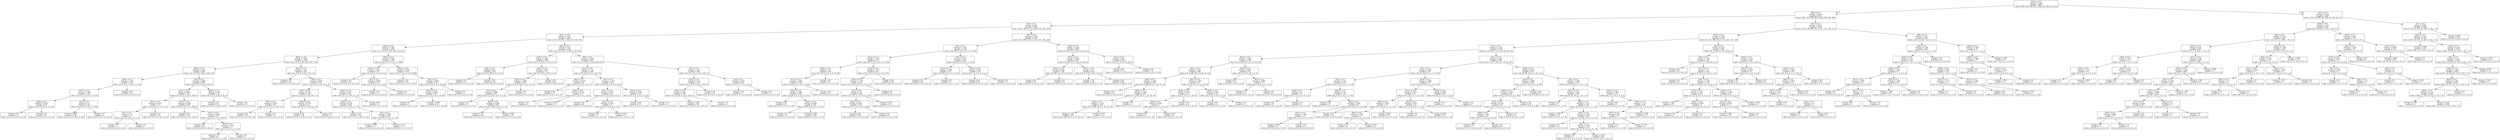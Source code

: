 digraph Tree {
node [shape=box] ;
0 [label="X[14] <= 0.5\nentropy = 3.169\nsamples = 8601\nvalue = [997, 969, 965, 941, 1000, 957, 890, 911, 971]"] ;
1 [label="X[8] <= 0.5\nentropy = 2.936\nsamples = 6241\nvalue = [287, 914, 699, 893, 0, 939, 668, 881, 960]"] ;
0 -> 1 [labeldistance=2.5, labelangle=45, headlabel="True"] ;
2 [label="X[5] <= 0.5\nentropy = 2.68\nsamples = 4552\nvalue = [120, 768, 0, 712, 0, 822, 541, 752, 837]"] ;
1 -> 2 ;
3 [label="X[11] <= 0.5\nentropy = 2.411\nsamples = 2810\nvalue = [78, 0, 0, 497, 0, 610, 370, 554, 701]"] ;
2 -> 3 ;
4 [label="X[16] <= 0.5\nentropy = 1.961\nsamples = 1657\nvalue = [5, 0, 0, 0, 0, 407, 362, 272, 611]"] ;
3 -> 4 ;
5 [label="X[20] <= 0.5\nentropy = 1.895\nsamples = 1109\nvalue = [3, 0, 0, 0, 0, 407, 343, 241, 115]"] ;
4 -> 5 ;
6 [label="X[23] <= 0.5\nentropy = 1.555\nsamples = 546\nvalue = [2, 0, 0, 0, 0, 190, 0, 239, 115]"] ;
5 -> 6 ;
7 [label="X[19] <= 0.5\nentropy = 1.054\nsamples = 253\nvalue = [2, 0, 0, 0, 0, 136, 0, 0, 115]"] ;
6 -> 7 ;
8 [label="X[17] <= 0.5\nentropy = 1.009\nsamples = 178\nvalue = [2, 0, 0, 0, 0, 61, 0, 0, 115]"] ;
7 -> 8 ;
9 [label="X[26] <= 0.5\nentropy = 0.232\nsamples = 53\nvalue = [2, 0, 0, 0, 0, 0, 0, 0, 51]"] ;
8 -> 9 ;
10 [label="entropy = 0.0\nsamples = 2\nvalue = [2, 0, 0, 0, 0, 0, 0, 0, 0]"] ;
9 -> 10 ;
11 [label="entropy = 0.0\nsamples = 51\nvalue = [0, 0, 0, 0, 0, 0, 0, 0, 51]"] ;
9 -> 11 ;
12 [label="X[13] <= 0.5\nentropy = 1.0\nsamples = 125\nvalue = [0, 0, 0, 0, 0, 61, 0, 0, 64]"] ;
8 -> 12 ;
13 [label="entropy = 0.998\nsamples = 122\nvalue = [0, 0, 0, 0, 0, 58, 0, 0, 64]"] ;
12 -> 13 ;
14 [label="entropy = 0.0\nsamples = 3\nvalue = [0, 0, 0, 0, 0, 3, 0, 0, 0]"] ;
12 -> 14 ;
15 [label="entropy = 0.0\nsamples = 75\nvalue = [0, 0, 0, 0, 0, 75, 0, 0, 0]"] ;
7 -> 15 ;
16 [label="X[3] <= 0.5\nentropy = 0.689\nsamples = 293\nvalue = [0, 0, 0, 0, 0, 54, 0, 239, 0]"] ;
6 -> 16 ;
17 [label="X[13] <= 0.5\nentropy = 0.304\nsamples = 221\nvalue = [0, 0, 0, 0, 0, 12, 0, 209, 0]"] ;
16 -> 17 ;
18 [label="X[7] <= 0.5\nentropy = 0.414\nsamples = 12\nvalue = [0, 0, 0, 0, 0, 11, 0, 1, 0]"] ;
17 -> 18 ;
19 [label="X[1] <= 0.5\nentropy = 1.0\nsamples = 2\nvalue = [0, 0, 0, 0, 0, 1, 0, 1, 0]"] ;
18 -> 19 ;
20 [label="entropy = 0.0\nsamples = 1\nvalue = [0, 0, 0, 0, 0, 0, 0, 1, 0]"] ;
19 -> 20 ;
21 [label="entropy = 0.0\nsamples = 1\nvalue = [0, 0, 0, 0, 0, 1, 0, 0, 0]"] ;
19 -> 21 ;
22 [label="entropy = 0.0\nsamples = 10\nvalue = [0, 0, 0, 0, 0, 10, 0, 0, 0]"] ;
18 -> 22 ;
23 [label="X[10] <= 0.5\nentropy = 0.044\nsamples = 209\nvalue = [0, 0, 0, 0, 0, 1, 0, 208, 0]"] ;
17 -> 23 ;
24 [label="entropy = 0.0\nsamples = 122\nvalue = [0, 0, 0, 0, 0, 0, 0, 122, 0]"] ;
23 -> 24 ;
25 [label="X[17] <= 0.5\nentropy = 0.091\nsamples = 87\nvalue = [0, 0, 0, 0, 0, 1, 0, 86, 0]"] ;
23 -> 25 ;
26 [label="entropy = 0.0\nsamples = 84\nvalue = [0, 0, 0, 0, 0, 0, 0, 84, 0]"] ;
25 -> 26 ;
27 [label="X[24] <= 0.5\nentropy = 0.918\nsamples = 3\nvalue = [0, 0, 0, 0, 0, 1, 0, 2, 0]"] ;
25 -> 27 ;
28 [label="entropy = 1.0\nsamples = 2\nvalue = [0, 0, 0, 0, 0, 1, 0, 1, 0]"] ;
27 -> 28 ;
29 [label="entropy = 0.0\nsamples = 1\nvalue = [0, 0, 0, 0, 0, 0, 0, 1, 0]"] ;
27 -> 29 ;
30 [label="X[25] <= 0.5\nentropy = 0.98\nsamples = 72\nvalue = [0, 0, 0, 0, 0, 42, 0, 30, 0]"] ;
16 -> 30 ;
31 [label="entropy = 0.0\nsamples = 42\nvalue = [0, 0, 0, 0, 0, 42, 0, 0, 0]"] ;
30 -> 31 ;
32 [label="entropy = 0.0\nsamples = 30\nvalue = [0, 0, 0, 0, 0, 0, 0, 30, 0]"] ;
30 -> 32 ;
33 [label="X[17] <= 0.5\nentropy = 1.011\nsamples = 563\nvalue = [1, 0, 0, 0, 0, 217, 343, 2, 0]"] ;
5 -> 33 ;
34 [label="entropy = 0.0\nsamples = 244\nvalue = [0, 0, 0, 0, 0, 0, 244, 0, 0]"] ;
33 -> 34 ;
35 [label="X[6] <= 0.5\nentropy = 0.974\nsamples = 319\nvalue = [1, 0, 0, 0, 0, 217, 99, 2, 0]"] ;
33 -> 35 ;
36 [label="X[25] <= 0.5\nentropy = 0.793\nsamples = 118\nvalue = [1, 0, 0, 0, 0, 20, 96, 1, 0]"] ;
35 -> 36 ;
37 [label="X[21] <= 0.5\nentropy = 0.083\nsamples = 97\nvalue = [1, 0, 0, 0, 0, 0, 96, 0, 0]"] ;
36 -> 37 ;
38 [label="entropy = 0.0\nsamples = 95\nvalue = [0, 0, 0, 0, 0, 0, 95, 0, 0]"] ;
37 -> 38 ;
39 [label="entropy = 1.0\nsamples = 2\nvalue = [1, 0, 0, 0, 0, 0, 1, 0, 0]"] ;
37 -> 39 ;
40 [label="X[23] <= 0.5\nentropy = 0.276\nsamples = 21\nvalue = [0, 0, 0, 0, 0, 20, 0, 1, 0]"] ;
36 -> 40 ;
41 [label="entropy = 0.0\nsamples = 20\nvalue = [0, 0, 0, 0, 0, 20, 0, 0, 0]"] ;
40 -> 41 ;
42 [label="entropy = 0.0\nsamples = 1\nvalue = [0, 0, 0, 0, 0, 0, 0, 1, 0]"] ;
40 -> 42 ;
43 [label="X[22] <= 0.5\nentropy = 0.157\nsamples = 201\nvalue = [0, 0, 0, 0, 0, 197, 3, 1, 0]"] ;
35 -> 43 ;
44 [label="X[24] <= 0.5\nentropy = 0.126\nsamples = 200\nvalue = [0, 0, 0, 0, 0, 197, 2, 1, 0]"] ;
43 -> 44 ;
45 [label="entropy = 0.0\nsamples = 120\nvalue = [0, 0, 0, 0, 0, 120, 0, 0, 0]"] ;
44 -> 45 ;
46 [label="X[1] <= 0.5\nentropy = 0.265\nsamples = 80\nvalue = [0, 0, 0, 0, 0, 77, 2, 1, 0]"] ;
44 -> 46 ;
47 [label="entropy = 0.918\nsamples = 3\nvalue = [0, 0, 0, 0, 0, 2, 0, 1, 0]"] ;
46 -> 47 ;
48 [label="entropy = 0.174\nsamples = 77\nvalue = [0, 0, 0, 0, 0, 75, 2, 0, 0]"] ;
46 -> 48 ;
49 [label="entropy = 0.0\nsamples = 1\nvalue = [0, 0, 0, 0, 0, 0, 1, 0, 0]"] ;
43 -> 49 ;
50 [label="X[26] <= 0.5\nentropy = 0.562\nsamples = 548\nvalue = [2, 0, 0, 0, 0, 0, 19, 31, 496]"] ;
4 -> 50 ;
51 [label="X[19] <= 0.5\nentropy = 1.199\nsamples = 30\nvalue = [2, 0, 0, 0, 0, 0, 19, 9, 0]"] ;
50 -> 51 ;
52 [label="entropy = 0.0\nsamples = 19\nvalue = [0, 0, 0, 0, 0, 0, 19, 0, 0]"] ;
51 -> 52 ;
53 [label="X[3] <= 0.5\nentropy = 0.684\nsamples = 11\nvalue = [2, 0, 0, 0, 0, 0, 0, 9, 0]"] ;
51 -> 53 ;
54 [label="entropy = 0.0\nsamples = 2\nvalue = [2, 0, 0, 0, 0, 0, 0, 0, 0]"] ;
53 -> 54 ;
55 [label="entropy = 0.0\nsamples = 9\nvalue = [0, 0, 0, 0, 0, 0, 0, 9, 0]"] ;
53 -> 55 ;
56 [label="X[23] <= 0.5\nentropy = 0.254\nsamples = 518\nvalue = [0, 0, 0, 0, 0, 0, 0, 22, 496]"] ;
50 -> 56 ;
57 [label="entropy = 0.0\nsamples = 470\nvalue = [0, 0, 0, 0, 0, 0, 0, 0, 470]"] ;
56 -> 57 ;
58 [label="X[3] <= 0.5\nentropy = 0.995\nsamples = 48\nvalue = [0, 0, 0, 0, 0, 0, 0, 22, 26]"] ;
56 -> 58 ;
59 [label="X[12] <= 0.5\nentropy = 0.982\nsamples = 45\nvalue = [0, 0, 0, 0, 0, 0, 0, 19, 26]"] ;
58 -> 59 ;
60 [label="entropy = 0.0\nsamples = 3\nvalue = [0, 0, 0, 0, 0, 0, 0, 3, 0]"] ;
59 -> 60 ;
61 [label="entropy = 0.959\nsamples = 42\nvalue = [0, 0, 0, 0, 0, 0, 0, 16, 26]"] ;
59 -> 61 ;
62 [label="entropy = 0.0\nsamples = 3\nvalue = [0, 0, 0, 0, 0, 0, 0, 3, 0]"] ;
58 -> 62 ;
63 [label="X[23] <= 0.5\nentropy = 2.05\nsamples = 1153\nvalue = [73, 0, 0, 497, 0, 203, 8, 282, 90]"] ;
3 -> 63 ;
64 [label="X[17] <= 0.5\nentropy = 1.089\nsamples = 506\nvalue = [0, 0, 0, 316, 0, 179, 2, 0, 9]"] ;
63 -> 64 ;
65 [label="X[6] <= 0.5\nentropy = 0.27\nsamples = 195\nvalue = [0, 0, 0, 186, 0, 0, 0, 0, 9]"] ;
64 -> 65 ;
66 [label="entropy = 0.0\nsamples = 9\nvalue = [0, 0, 0, 0, 0, 0, 0, 0, 9]"] ;
65 -> 66 ;
67 [label="entropy = 0.0\nsamples = 186\nvalue = [0, 0, 0, 186, 0, 0, 0, 0, 0]"] ;
65 -> 67 ;
68 [label="X[25] <= 0.5\nentropy = 1.032\nsamples = 311\nvalue = [0, 0, 0, 130, 0, 179, 2, 0, 0]"] ;
64 -> 68 ;
69 [label="X[13] <= 0.5\nentropy = 1.058\nsamples = 253\nvalue = [0, 0, 0, 130, 0, 121, 2, 0, 0]"] ;
68 -> 69 ;
70 [label="X[7] <= 0.5\nentropy = 0.999\nsamples = 251\nvalue = [0, 0, 0, 130, 0, 121, 0, 0, 0]"] ;
69 -> 70 ;
71 [label="entropy = 0.0\nsamples = 2\nvalue = [0, 0, 0, 2, 0, 0, 0, 0, 0]"] ;
70 -> 71 ;
72 [label="X[18] <= 0.5\nentropy = 0.999\nsamples = 249\nvalue = [0, 0, 0, 128, 0, 121, 0, 0, 0]"] ;
70 -> 72 ;
73 [label="entropy = 1.0\nsamples = 233\nvalue = [0, 0, 0, 118, 0, 115, 0, 0, 0]"] ;
72 -> 73 ;
74 [label="entropy = 0.954\nsamples = 16\nvalue = [0, 0, 0, 10, 0, 6, 0, 0, 0]"] ;
72 -> 74 ;
75 [label="entropy = 0.0\nsamples = 2\nvalue = [0, 0, 0, 0, 0, 0, 2, 0, 0]"] ;
69 -> 75 ;
76 [label="entropy = 0.0\nsamples = 58\nvalue = [0, 0, 0, 0, 0, 58, 0, 0, 0]"] ;
68 -> 76 ;
77 [label="X[0] <= 0.5\nentropy = 2.006\nsamples = 647\nvalue = [73, 0, 0, 181, 0, 24, 6, 282, 81]"] ;
63 -> 77 ;
78 [label="X[12] <= 0.5\nentropy = 1.722\nsamples = 189\nvalue = [73, 0, 0, 9, 0, 0, 1, 29, 77]"] ;
77 -> 78 ;
79 [label="X[4] <= 0.5\nentropy = 0.375\nsamples = 82\nvalue = [0, 0, 0, 0, 0, 0, 1, 4, 77]"] ;
78 -> 79 ;
80 [label="entropy = 0.0\nsamples = 77\nvalue = [0, 0, 0, 0, 0, 0, 0, 0, 77]"] ;
79 -> 80 ;
81 [label="X[24] <= 0.5\nentropy = 0.722\nsamples = 5\nvalue = [0, 0, 0, 0, 0, 0, 1, 4, 0]"] ;
79 -> 81 ;
82 [label="entropy = 0.0\nsamples = 2\nvalue = [0, 0, 0, 0, 0, 0, 0, 2, 0]"] ;
81 -> 82 ;
83 [label="entropy = 0.918\nsamples = 3\nvalue = [0, 0, 0, 0, 0, 0, 1, 2, 0]"] ;
81 -> 83 ;
84 [label="X[2] <= 0.5\nentropy = 1.167\nsamples = 107\nvalue = [73, 0, 0, 9, 0, 0, 0, 25, 0]"] ;
78 -> 84 ;
85 [label="X[17] <= 0.5\nentropy = 0.799\nsamples = 33\nvalue = [0, 0, 0, 8, 0, 0, 0, 25, 0]"] ;
84 -> 85 ;
86 [label="entropy = 0.0\nsamples = 24\nvalue = [0, 0, 0, 0, 0, 0, 0, 24, 0]"] ;
85 -> 86 ;
87 [label="X[25] <= 0.5\nentropy = 0.503\nsamples = 9\nvalue = [0, 0, 0, 8, 0, 0, 0, 1, 0]"] ;
85 -> 87 ;
88 [label="entropy = 0.0\nsamples = 5\nvalue = [0, 0, 0, 5, 0, 0, 0, 0, 0]"] ;
87 -> 88 ;
89 [label="entropy = 0.811\nsamples = 4\nvalue = [0, 0, 0, 3, 0, 0, 0, 1, 0]"] ;
87 -> 89 ;
90 [label="X[25] <= 0.5\nentropy = 0.103\nsamples = 74\nvalue = [73, 0, 0, 1, 0, 0, 0, 0, 0]"] ;
84 -> 90 ;
91 [label="entropy = 0.0\nsamples = 73\nvalue = [73, 0, 0, 0, 0, 0, 0, 0, 0]"] ;
90 -> 91 ;
92 [label="entropy = 0.0\nsamples = 1\nvalue = [0, 0, 0, 1, 0, 0, 0, 0, 0]"] ;
90 -> 92 ;
93 [label="X[7] <= 0.5\nentropy = 1.357\nsamples = 458\nvalue = [0, 0, 0, 172, 0, 24, 5, 253, 4]"] ;
77 -> 93 ;
94 [label="X[19] <= 0.5\nentropy = 1.25\nsamples = 378\nvalue = [0, 0, 0, 95, 0, 24, 2, 253, 4]"] ;
93 -> 94 ;
95 [label="X[16] <= 0.5\nentropy = 1.287\nsamples = 358\nvalue = [0, 0, 0, 95, 0, 24, 2, 233, 4]"] ;
94 -> 95 ;
96 [label="entropy = 1.283\nsamples = 356\nvalue = [0, 0, 0, 93, 0, 24, 2, 233, 4]"] ;
95 -> 96 ;
97 [label="entropy = 0.0\nsamples = 2\nvalue = [0, 0, 0, 2, 0, 0, 0, 0, 0]"] ;
95 -> 97 ;
98 [label="entropy = 0.0\nsamples = 20\nvalue = [0, 0, 0, 0, 0, 0, 0, 20, 0]"] ;
94 -> 98 ;
99 [label="X[3] <= 0.5\nentropy = 0.231\nsamples = 80\nvalue = [0, 0, 0, 77, 0, 0, 3, 0, 0]"] ;
93 -> 99 ;
100 [label="entropy = 0.0\nsamples = 77\nvalue = [0, 0, 0, 77, 0, 0, 0, 0, 0]"] ;
99 -> 100 ;
101 [label="entropy = 0.0\nsamples = 3\nvalue = [0, 0, 0, 0, 0, 0, 3, 0, 0]"] ;
99 -> 101 ;
102 [label="X[0] <= 0.5\nentropy = 2.365\nsamples = 1742\nvalue = [42, 768, 0, 215, 0, 212, 171, 198, 136]"] ;
2 -> 102 ;
103 [label="X[7] <= 0.5\nentropy = 1.703\nsamples = 1152\nvalue = [42, 683, 0, 215, 0, 0, 1, 75, 136]"] ;
102 -> 103 ;
104 [label="X[11] <= 0.5\nentropy = 1.973\nsamples = 712\nvalue = [16, 270, 0, 215, 0, 0, 0, 75, 136]"] ;
103 -> 104 ;
105 [label="X[24] <= 0.5\nentropy = 1.31\nsamples = 261\nvalue = [0, 157, 0, 0, 0, 0, 0, 75, 29]"] ;
104 -> 105 ;
106 [label="X[13] <= 0.5\nentropy = 1.464\nsamples = 188\nvalue = [0, 84, 0, 0, 0, 0, 0, 75, 29]"] ;
105 -> 106 ;
107 [label="X[23] <= 0.5\nentropy = 1.263\nsamples = 169\nvalue = [0, 84, 0, 0, 0, 0, 0, 75, 10]"] ;
106 -> 107 ;
108 [label="entropy = 0.0\nsamples = 10\nvalue = [0, 0, 0, 0, 0, 0, 0, 0, 10]"] ;
107 -> 108 ;
109 [label="X[26] <= 0.5\nentropy = 0.998\nsamples = 159\nvalue = [0, 84, 0, 0, 0, 0, 0, 75, 0]"] ;
107 -> 109 ;
110 [label="entropy = 0.0\nsamples = 3\nvalue = [0, 0, 0, 0, 0, 0, 0, 3, 0]"] ;
109 -> 110 ;
111 [label="entropy = 0.996\nsamples = 156\nvalue = [0, 84, 0, 0, 0, 0, 0, 72, 0]"] ;
109 -> 111 ;
112 [label="entropy = 0.0\nsamples = 19\nvalue = [0, 0, 0, 0, 0, 0, 0, 0, 19]"] ;
106 -> 112 ;
113 [label="entropy = 0.0\nsamples = 73\nvalue = [0, 73, 0, 0, 0, 0, 0, 0, 0]"] ;
105 -> 113 ;
114 [label="X[19] <= 0.5\nentropy = 1.673\nsamples = 451\nvalue = [16, 113, 0, 215, 0, 0, 0, 0, 107]"] ;
104 -> 114 ;
115 [label="X[16] <= 0.5\nentropy = 1.745\nsamples = 291\nvalue = [16, 113, 0, 55, 0, 0, 0, 0, 107]"] ;
114 -> 115 ;
116 [label="X[2] <= 0.5\nentropy = 1.37\nsamples = 239\nvalue = [16, 113, 0, 3, 0, 0, 0, 0, 107]"] ;
115 -> 116 ;
117 [label="X[22] <= 0.5\nentropy = 0.912\nsamples = 156\nvalue = [0, 51, 0, 0, 0, 0, 0, 0, 105]"] ;
116 -> 117 ;
118 [label="entropy = 0.0\nsamples = 105\nvalue = [0, 0, 0, 0, 0, 0, 0, 0, 105]"] ;
117 -> 118 ;
119 [label="entropy = 0.0\nsamples = 51\nvalue = [0, 51, 0, 0, 0, 0, 0, 0, 0]"] ;
117 -> 119 ;
120 [label="entropy = 1.075\nsamples = 83\nvalue = [16, 62, 0, 3, 0, 0, 0, 0, 2]"] ;
116 -> 120 ;
121 [label="entropy = 0.0\nsamples = 52\nvalue = [0, 0, 0, 52, 0, 0, 0, 0, 0]"] ;
115 -> 121 ;
122 [label="entropy = 0.0\nsamples = 160\nvalue = [0, 0, 0, 160, 0, 0, 0, 0, 0]"] ;
114 -> 122 ;
123 [label="X[2] <= 0.5\nentropy = 0.347\nsamples = 440\nvalue = [26, 413, 0, 0, 0, 0, 1, 0, 0]"] ;
103 -> 123 ;
124 [label="X[13] <= 0.5\nentropy = 0.025\nsamples = 411\nvalue = [0, 410, 0, 0, 0, 0, 1, 0, 0]"] ;
123 -> 124 ;
125 [label="entropy = 0.0\nsamples = 410\nvalue = [0, 410, 0, 0, 0, 0, 0, 0, 0]"] ;
124 -> 125 ;
126 [label="entropy = 0.0\nsamples = 1\nvalue = [0, 0, 0, 0, 0, 0, 1, 0, 0]"] ;
124 -> 126 ;
127 [label="X[25] <= 0.5\nentropy = 0.48\nsamples = 29\nvalue = [26, 3, 0, 0, 0, 0, 0, 0, 0]"] ;
123 -> 127 ;
128 [label="entropy = 0.0\nsamples = 26\nvalue = [26, 0, 0, 0, 0, 0, 0, 0, 0]"] ;
127 -> 128 ;
129 [label="entropy = 0.0\nsamples = 3\nvalue = [0, 3, 0, 0, 0, 0, 0, 0, 0]"] ;
127 -> 129 ;
130 [label="X[20] <= 0.5\nentropy = 1.922\nsamples = 590\nvalue = [0, 85, 0, 0, 0, 212, 170, 123, 0]"] ;
102 -> 130 ;
131 [label="X[17] <= 0.5\nentropy = 1.466\nsamples = 401\nvalue = [0, 85, 0, 0, 0, 212, 0, 104, 0]"] ;
130 -> 131 ;
132 [label="X[23] <= 0.5\nentropy = 0.961\nsamples = 138\nvalue = [0, 85, 0, 0, 0, 0, 0, 53, 0]"] ;
131 -> 132 ;
133 [label="entropy = 0.0\nsamples = 85\nvalue = [0, 85, 0, 0, 0, 0, 0, 0, 0]"] ;
132 -> 133 ;
134 [label="entropy = 0.0\nsamples = 53\nvalue = [0, 0, 0, 0, 0, 0, 0, 53, 0]"] ;
132 -> 134 ;
135 [label="X[10] <= 0.5\nentropy = 0.71\nsamples = 263\nvalue = [0, 0, 0, 0, 0, 212, 0, 51, 0]"] ;
131 -> 135 ;
136 [label="entropy = 1.0\nsamples = 103\nvalue = [0, 0, 0, 0, 0, 52, 0, 51, 0]"] ;
135 -> 136 ;
137 [label="entropy = 0.0\nsamples = 160\nvalue = [0, 0, 0, 0, 0, 160, 0, 0, 0]"] ;
135 -> 137 ;
138 [label="X[12] <= 0.5\nentropy = 0.471\nsamples = 189\nvalue = [0, 0, 0, 0, 0, 0, 170, 19, 0]"] ;
130 -> 138 ;
139 [label="entropy = 0.0\nsamples = 170\nvalue = [0, 0, 0, 0, 0, 0, 170, 0, 0]"] ;
138 -> 139 ;
140 [label="entropy = 0.0\nsamples = 19\nvalue = [0, 0, 0, 0, 0, 0, 0, 19, 0]"] ;
138 -> 140 ;
141 [label="X[2] <= 0.5\nentropy = 2.614\nsamples = 1689\nvalue = [167, 146, 699, 181, 0, 117, 127, 129, 123]"] ;
1 -> 141 ;
142 [label="X[10] <= 0.5\nentropy = 2.393\nsamples = 1447\nvalue = [0, 134, 659, 174, 0, 113, 124, 125, 118]"] ;
141 -> 142 ;
143 [label="X[1] <= 0.5\nentropy = 2.125\nsamples = 1161\nvalue = [0, 59, 621, 174, 0, 43, 85, 64, 115]"] ;
142 -> 143 ;
144 [label="X[12] <= 0.5\nentropy = 1.596\nsamples = 578\nvalue = [0, 8, 404, 30, 0, 37, 55, 30, 14]"] ;
143 -> 144 ;
145 [label="X[4] <= 0.5\nentropy = 1.381\nsamples = 542\nvalue = [0, 4, 404, 30, 0, 8, 52, 30, 14]"] ;
144 -> 145 ;
146 [label="X[20] <= 0.5\nentropy = 1.238\nsamples = 505\nvalue = [0, 4, 392, 26, 0, 7, 52, 10, 14]"] ;
145 -> 146 ;
147 [label="entropy = 0.0\nsamples = 50\nvalue = [0, 0, 50, 0, 0, 0, 0, 0, 0]"] ;
146 -> 147 ;
148 [label="X[22] <= 0.5\nentropy = 1.331\nsamples = 455\nvalue = [0, 4, 342, 26, 0, 7, 52, 10, 14]"] ;
146 -> 148 ;
149 [label="X[16] <= 0.5\nentropy = 1.319\nsamples = 454\nvalue = [0, 3, 342, 26, 0, 7, 52, 10, 14]"] ;
148 -> 149 ;
150 [label="entropy = 1.317\nsamples = 451\nvalue = [0, 3, 340, 25, 0, 7, 52, 10, 14]"] ;
149 -> 150 ;
151 [label="entropy = 0.918\nsamples = 3\nvalue = [0, 0, 2, 1, 0, 0, 0, 0, 0]"] ;
149 -> 151 ;
152 [label="entropy = 0.0\nsamples = 1\nvalue = [0, 1, 0, 0, 0, 0, 0, 0, 0]"] ;
148 -> 152 ;
153 [label="X[21] <= 0.5\nentropy = 1.494\nsamples = 37\nvalue = [0, 0, 12, 4, 0, 1, 0, 20, 0]"] ;
145 -> 153 ;
154 [label="X[26] <= 0.5\nentropy = 0.276\nsamples = 21\nvalue = [0, 0, 0, 0, 0, 1, 0, 20, 0]"] ;
153 -> 154 ;
155 [label="X[20] <= 0.5\nentropy = 0.592\nsamples = 7\nvalue = [0, 0, 0, 0, 0, 1, 0, 6, 0]"] ;
154 -> 155 ;
156 [label="entropy = 0.0\nsamples = 1\nvalue = [0, 0, 0, 0, 0, 0, 0, 1, 0]"] ;
155 -> 156 ;
157 [label="entropy = 0.65\nsamples = 6\nvalue = [0, 0, 0, 0, 0, 1, 0, 5, 0]"] ;
155 -> 157 ;
158 [label="entropy = 0.0\nsamples = 14\nvalue = [0, 0, 0, 0, 0, 0, 0, 14, 0]"] ;
154 -> 158 ;
159 [label="X[20] <= 0.5\nentropy = 0.811\nsamples = 16\nvalue = [0, 0, 12, 4, 0, 0, 0, 0, 0]"] ;
153 -> 159 ;
160 [label="entropy = 0.0\nsamples = 12\nvalue = [0, 0, 12, 0, 0, 0, 0, 0, 0]"] ;
159 -> 160 ;
161 [label="entropy = 0.0\nsamples = 4\nvalue = [0, 0, 0, 4, 0, 0, 0, 0, 0]"] ;
159 -> 161 ;
162 [label="X[16] <= 0.5\nentropy = 0.902\nsamples = 36\nvalue = [0, 4, 0, 0, 0, 29, 3, 0, 0]"] ;
144 -> 162 ;
163 [label="entropy = 0.0\nsamples = 29\nvalue = [0, 0, 0, 0, 0, 29, 0, 0, 0]"] ;
162 -> 163 ;
164 [label="X[5] <= 0.5\nentropy = 0.985\nsamples = 7\nvalue = [0, 4, 0, 0, 0, 0, 3, 0, 0]"] ;
162 -> 164 ;
165 [label="entropy = 0.0\nsamples = 3\nvalue = [0, 0, 0, 0, 0, 0, 3, 0, 0]"] ;
164 -> 165 ;
166 [label="entropy = 0.0\nsamples = 4\nvalue = [0, 4, 0, 0, 0, 0, 0, 0, 0]"] ;
164 -> 166 ;
167 [label="X[11] <= 0.5\nentropy = 2.302\nsamples = 583\nvalue = [0, 51, 217, 144, 0, 6, 30, 34, 101]"] ;
143 -> 167 ;
168 [label="X[5] <= 0.5\nentropy = 1.887\nsamples = 232\nvalue = [0, 31, 122, 0, 0, 1, 7, 31, 40]"] ;
167 -> 168 ;
169 [label="X[3] <= 0.5\nentropy = 1.131\nsamples = 153\nvalue = [0, 0, 112, 0, 0, 0, 7, 4, 30]"] ;
168 -> 169 ;
170 [label="X[18] <= 0.5\nentropy = 0.3\nsamples = 75\nvalue = [0, 0, 71, 0, 0, 0, 0, 4, 0]"] ;
169 -> 170 ;
171 [label="entropy = 0.0\nsamples = 67\nvalue = [0, 0, 67, 0, 0, 0, 0, 0, 0]"] ;
170 -> 171 ;
172 [label="entropy = 1.0\nsamples = 8\nvalue = [0, 0, 4, 0, 0, 0, 0, 4, 0]"] ;
170 -> 172 ;
173 [label="X[26] <= 0.5\nentropy = 1.33\nsamples = 78\nvalue = [0, 0, 41, 0, 0, 0, 7, 0, 30]"] ;
169 -> 173 ;
174 [label="entropy = 0.0\nsamples = 37\nvalue = [0, 0, 37, 0, 0, 0, 0, 0, 0]"] ;
173 -> 174 ;
175 [label="X[19] <= 0.5\nentropy = 1.093\nsamples = 41\nvalue = [0, 0, 4, 0, 0, 0, 7, 0, 30]"] ;
173 -> 175 ;
176 [label="X[13] <= 0.5\nentropy = 1.549\nsamples = 17\nvalue = [0, 0, 4, 0, 0, 0, 7, 0, 6]"] ;
175 -> 176 ;
177 [label="entropy = 0.946\nsamples = 11\nvalue = [0, 0, 4, 0, 0, 0, 7, 0, 0]"] ;
176 -> 177 ;
178 [label="entropy = 0.0\nsamples = 6\nvalue = [0, 0, 0, 0, 0, 0, 0, 0, 6]"] ;
176 -> 178 ;
179 [label="entropy = 0.0\nsamples = 24\nvalue = [0, 0, 0, 0, 0, 0, 0, 0, 24]"] ;
175 -> 179 ;
180 [label="X[19] <= 0.5\nentropy = 1.894\nsamples = 79\nvalue = [0, 31, 10, 0, 0, 1, 0, 27, 10]"] ;
168 -> 180 ;
181 [label="X[13] <= 0.5\nentropy = 2.053\nsamples = 31\nvalue = [0, 6, 10, 0, 0, 1, 0, 4, 10]"] ;
180 -> 181 ;
182 [label="X[26] <= 0.5\nentropy = 1.638\nsamples = 19\nvalue = [0, 5, 10, 0, 0, 1, 0, 3, 0]"] ;
181 -> 182 ;
183 [label="X[23] <= 0.5\nentropy = 1.459\nsamples = 6\nvalue = [0, 0, 2, 0, 0, 1, 0, 3, 0]"] ;
182 -> 183 ;
184 [label="entropy = 1.0\nsamples = 2\nvalue = [0, 0, 1, 0, 0, 1, 0, 0, 0]"] ;
183 -> 184 ;
185 [label="entropy = 0.811\nsamples = 4\nvalue = [0, 0, 1, 0, 0, 0, 0, 3, 0]"] ;
183 -> 185 ;
186 [label="entropy = 0.961\nsamples = 13\nvalue = [0, 5, 8, 0, 0, 0, 0, 0, 0]"] ;
182 -> 186 ;
187 [label="X[18] <= 0.5\nentropy = 0.817\nsamples = 12\nvalue = [0, 1, 0, 0, 0, 0, 0, 1, 10]"] ;
181 -> 187 ;
188 [label="entropy = 0.0\nsamples = 2\nvalue = [0, 0, 0, 0, 0, 0, 0, 0, 2]"] ;
187 -> 188 ;
189 [label="entropy = 0.922\nsamples = 10\nvalue = [0, 1, 0, 0, 0, 0, 0, 1, 8]"] ;
187 -> 189 ;
190 [label="X[26] <= 0.5\nentropy = 0.999\nsamples = 48\nvalue = [0, 25, 0, 0, 0, 0, 0, 23, 0]"] ;
180 -> 190 ;
191 [label="entropy = 0.0\nsamples = 1\nvalue = [0, 1, 0, 0, 0, 0, 0, 0, 0]"] ;
190 -> 191 ;
192 [label="entropy = 1.0\nsamples = 47\nvalue = [0, 24, 0, 0, 0, 0, 0, 23, 0]"] ;
190 -> 192 ;
193 [label="X[20] <= 0.5\nentropy = 2.116\nsamples = 351\nvalue = [0, 20, 95, 144, 0, 5, 23, 3, 61]"] ;
167 -> 193 ;
194 [label="X[19] <= 0.5\nentropy = 1.096\nsamples = 182\nvalue = [0, 0, 3, 119, 0, 0, 0, 2, 58]"] ;
193 -> 194 ;
195 [label="X[26] <= 0.5\nentropy = 1.226\nsamples = 92\nvalue = [0, 0, 3, 29, 0, 0, 0, 2, 58]"] ;
194 -> 195 ;
196 [label="X[15] <= 0.5\nentropy = 0.745\nsamples = 34\nvalue = [0, 0, 3, 29, 0, 0, 0, 2, 0]"] ;
195 -> 196 ;
197 [label="X[24] <= 0.5\nentropy = 0.211\nsamples = 30\nvalue = [0, 0, 1, 29, 0, 0, 0, 0, 0]"] ;
196 -> 197 ;
198 [label="entropy = 0.0\nsamples = 1\nvalue = [0, 0, 1, 0, 0, 0, 0, 0, 0]"] ;
197 -> 198 ;
199 [label="entropy = 0.0\nsamples = 29\nvalue = [0, 0, 0, 29, 0, 0, 0, 0, 0]"] ;
197 -> 199 ;
200 [label="entropy = 1.0\nsamples = 4\nvalue = [0, 0, 2, 0, 0, 0, 0, 2, 0]"] ;
196 -> 200 ;
201 [label="entropy = 0.0\nsamples = 58\nvalue = [0, 0, 0, 0, 0, 0, 0, 0, 58]"] ;
195 -> 201 ;
202 [label="entropy = 0.0\nsamples = 90\nvalue = [0, 0, 0, 90, 0, 0, 0, 0, 0]"] ;
194 -> 202 ;
203 [label="X[3] <= 0.5\nentropy = 1.939\nsamples = 169\nvalue = [0, 20, 92, 25, 0, 5, 23, 1, 3]"] ;
193 -> 203 ;
204 [label="X[17] <= 0.5\nentropy = 1.624\nsamples = 146\nvalue = [0, 20, 91, 19, 0, 1, 14, 1, 0]"] ;
203 -> 204 ;
205 [label="entropy = 0.0\nsamples = 7\nvalue = [0, 0, 0, 0, 0, 0, 7, 0, 0]"] ;
204 -> 205 ;
206 [label="X[26] <= 0.5\nentropy = 1.515\nsamples = 139\nvalue = [0, 20, 91, 19, 0, 1, 7, 1, 0]"] ;
204 -> 206 ;
207 [label="entropy = 1.706\nsamples = 15\nvalue = [0, 6, 2, 6, 0, 0, 1, 0, 0]"] ;
206 -> 207 ;
208 [label="X[23] <= 0.5\nentropy = 1.363\nsamples = 124\nvalue = [0, 14, 89, 13, 0, 1, 6, 1, 0]"] ;
206 -> 208 ;
209 [label="entropy = 0.0\nsamples = 11\nvalue = [0, 0, 11, 0, 0, 0, 0, 0, 0]"] ;
208 -> 209 ;
210 [label="X[5] <= 0.5\nentropy = 1.447\nsamples = 113\nvalue = [0, 14, 78, 13, 0, 1, 6, 1, 0]"] ;
208 -> 210 ;
211 [label="entropy = 0.0\nsamples = 3\nvalue = [0, 0, 3, 0, 0, 0, 0, 0, 0]"] ;
210 -> 211 ;
212 [label="entropy = 1.472\nsamples = 110\nvalue = [0, 14, 75, 13, 0, 1, 6, 1, 0]"] ;
210 -> 212 ;
213 [label="X[12] <= 0.5\nentropy = 2.054\nsamples = 23\nvalue = [0, 0, 1, 6, 0, 4, 9, 0, 3]"] ;
203 -> 213 ;
214 [label="entropy = 0.0\nsamples = 3\nvalue = [0, 0, 0, 0, 0, 0, 0, 0, 3]"] ;
213 -> 214 ;
215 [label="X[26] <= 0.5\nentropy = 1.72\nsamples = 20\nvalue = [0, 0, 1, 6, 0, 4, 9, 0, 0]"] ;
213 -> 215 ;
216 [label="X[17] <= 0.5\nentropy = 0.65\nsamples = 6\nvalue = [0, 0, 0, 0, 0, 1, 5, 0, 0]"] ;
215 -> 216 ;
217 [label="entropy = 0.0\nsamples = 1\nvalue = [0, 0, 0, 0, 0, 0, 1, 0, 0]"] ;
216 -> 217 ;
218 [label="entropy = 0.722\nsamples = 5\nvalue = [0, 0, 0, 0, 0, 1, 4, 0, 0]"] ;
216 -> 218 ;
219 [label="entropy = 1.788\nsamples = 14\nvalue = [0, 0, 1, 6, 0, 3, 4, 0, 0]"] ;
215 -> 219 ;
220 [label="X[4] <= 0.5\nentropy = 2.327\nsamples = 286\nvalue = [0, 75, 38, 0, 0, 70, 39, 61, 3]"] ;
142 -> 220 ;
221 [label="X[0] <= 0.5\nentropy = 1.754\nsamples = 180\nvalue = [0, 75, 3, 0, 0, 64, 34, 2, 2]"] ;
220 -> 221 ;
222 [label="entropy = 0.0\nsamples = 34\nvalue = [0, 0, 0, 0, 0, 0, 34, 0, 0]"] ;
221 -> 222 ;
223 [label="X[17] <= 0.5\nentropy = 1.3\nsamples = 146\nvalue = [0, 75, 3, 0, 0, 64, 0, 2, 2]"] ;
221 -> 223 ;
224 [label="entropy = 0.0\nsamples = 27\nvalue = [0, 27, 0, 0, 0, 0, 0, 0, 0]"] ;
223 -> 224 ;
225 [label="X[20] <= 0.5\nentropy = 1.342\nsamples = 119\nvalue = [0, 48, 3, 0, 0, 64, 0, 2, 2]"] ;
223 -> 225 ;
226 [label="X[19] <= 0.5\nentropy = 1.125\nsamples = 96\nvalue = [0, 47, 0, 0, 0, 47, 0, 0, 2]"] ;
225 -> 226 ;
227 [label="entropy = 1.073\nsamples = 87\nvalue = [0, 39, 0, 0, 0, 47, 0, 0, 1]"] ;
226 -> 227 ;
228 [label="X[25] <= 0.5\nentropy = 0.503\nsamples = 9\nvalue = [0, 8, 0, 0, 0, 0, 0, 0, 1]"] ;
226 -> 228 ;
229 [label="entropy = 0.0\nsamples = 1\nvalue = [0, 0, 0, 0, 0, 0, 0, 0, 1]"] ;
228 -> 229 ;
230 [label="entropy = 0.0\nsamples = 8\nvalue = [0, 8, 0, 0, 0, 0, 0, 0, 0]"] ;
228 -> 230 ;
231 [label="X[24] <= 0.5\nentropy = 1.209\nsamples = 23\nvalue = [0, 1, 3, 0, 0, 17, 0, 2, 0]"] ;
225 -> 231 ;
232 [label="X[12] <= 0.5\nentropy = 0.978\nsamples = 17\nvalue = [0, 1, 3, 0, 0, 13, 0, 0, 0]"] ;
231 -> 232 ;
233 [label="entropy = 0.868\nsamples = 16\nvalue = [0, 1, 2, 0, 0, 13, 0, 0, 0]"] ;
232 -> 233 ;
234 [label="entropy = 0.0\nsamples = 1\nvalue = [0, 0, 1, 0, 0, 0, 0, 0, 0]"] ;
232 -> 234 ;
235 [label="entropy = 0.918\nsamples = 6\nvalue = [0, 0, 0, 0, 0, 4, 0, 2, 0]"] ;
231 -> 235 ;
236 [label="X[23] <= 0.5\nentropy = 1.504\nsamples = 106\nvalue = [0, 0, 35, 0, 0, 6, 5, 59, 1]"] ;
220 -> 236 ;
237 [label="X[20] <= 0.5\nentropy = 0.639\nsamples = 37\nvalue = [0, 0, 31, 0, 0, 6, 0, 0, 0]"] ;
236 -> 237 ;
238 [label="entropy = 0.0\nsamples = 31\nvalue = [0, 0, 31, 0, 0, 0, 0, 0, 0]"] ;
237 -> 238 ;
239 [label="entropy = 0.0\nsamples = 6\nvalue = [0, 0, 0, 0, 0, 6, 0, 0, 0]"] ;
237 -> 239 ;
240 [label="X[15] <= 0.5\nentropy = 0.794\nsamples = 69\nvalue = [0, 0, 4, 0, 0, 0, 5, 59, 1]"] ;
236 -> 240 ;
241 [label="X[20] <= 0.5\nentropy = 1.677\nsamples = 11\nvalue = [0, 0, 4, 0, 0, 0, 5, 1, 1]"] ;
240 -> 241 ;
242 [label="X[17] <= 0.5\nentropy = 1.371\nsamples = 5\nvalue = [0, 0, 3, 0, 0, 0, 0, 1, 1]"] ;
241 -> 242 ;
243 [label="entropy = 0.0\nsamples = 3\nvalue = [0, 0, 3, 0, 0, 0, 0, 0, 0]"] ;
242 -> 243 ;
244 [label="X[12] <= 0.5\nentropy = 1.0\nsamples = 2\nvalue = [0, 0, 0, 0, 0, 0, 0, 1, 1]"] ;
242 -> 244 ;
245 [label="entropy = 0.0\nsamples = 1\nvalue = [0, 0, 0, 0, 0, 0, 0, 1, 0]"] ;
244 -> 245 ;
246 [label="entropy = 0.0\nsamples = 1\nvalue = [0, 0, 0, 0, 0, 0, 0, 0, 1]"] ;
244 -> 246 ;
247 [label="entropy = 0.65\nsamples = 6\nvalue = [0, 0, 1, 0, 0, 0, 5, 0, 0]"] ;
241 -> 247 ;
248 [label="entropy = 0.0\nsamples = 58\nvalue = [0, 0, 0, 0, 0, 0, 0, 58, 0]"] ;
240 -> 248 ;
249 [label="X[9] <= 0.5\nentropy = 1.551\nsamples = 242\nvalue = [167, 12, 40, 7, 0, 4, 3, 4, 5]"] ;
141 -> 249 ;
250 [label="X[3] <= 0.5\nentropy = 1.188\nsamples = 208\nvalue = [163, 11, 21, 7, 0, 3, 1, 0, 2]"] ;
249 -> 250 ;
251 [label="X[20] <= 0.5\nentropy = 1.011\nsamples = 195\nvalue = [163, 11, 8, 7, 0, 3, 1, 0, 2]"] ;
250 -> 251 ;
252 [label="X[26] <= 0.5\nentropy = 1.674\nsamples = 73\nvalue = [48, 6, 7, 7, 0, 3, 0, 0, 2]"] ;
251 -> 252 ;
253 [label="X[17] <= 0.5\nentropy = 1.585\nsamples = 6\nvalue = [0, 2, 0, 2, 0, 2, 0, 0, 0]"] ;
252 -> 253 ;
254 [label="entropy = 0.0\nsamples = 2\nvalue = [0, 2, 0, 0, 0, 0, 0, 0, 0]"] ;
253 -> 254 ;
255 [label="X[11] <= 0.5\nentropy = 1.0\nsamples = 4\nvalue = [0, 0, 0, 2, 0, 2, 0, 0, 0]"] ;
253 -> 255 ;
256 [label="entropy = 0.0\nsamples = 2\nvalue = [0, 0, 0, 0, 0, 2, 0, 0, 0]"] ;
255 -> 256 ;
257 [label="entropy = 0.0\nsamples = 2\nvalue = [0, 0, 0, 2, 0, 0, 0, 0, 0]"] ;
255 -> 257 ;
258 [label="X[19] <= 0.5\nentropy = 1.449\nsamples = 67\nvalue = [48, 4, 7, 5, 0, 1, 0, 0, 2]"] ;
252 -> 258 ;
259 [label="entropy = 1.666\nsamples = 54\nvalue = [35, 4, 7, 5, 0, 1, 0, 0, 2]"] ;
258 -> 259 ;
260 [label="entropy = 0.0\nsamples = 13\nvalue = [13, 0, 0, 0, 0, 0, 0, 0, 0]"] ;
258 -> 260 ;
261 [label="X[26] <= 0.5\nentropy = 0.383\nsamples = 122\nvalue = [115, 5, 1, 0, 0, 0, 1, 0, 0]"] ;
251 -> 261 ;
262 [label="X[10] <= 0.5\nentropy = 1.371\nsamples = 5\nvalue = [1, 3, 1, 0, 0, 0, 0, 0, 0]"] ;
261 -> 262 ;
263 [label="entropy = 1.0\nsamples = 2\nvalue = [1, 0, 1, 0, 0, 0, 0, 0, 0]"] ;
262 -> 263 ;
264 [label="entropy = 0.0\nsamples = 3\nvalue = [0, 3, 0, 0, 0, 0, 0, 0, 0]"] ;
262 -> 264 ;
265 [label="X[15] <= 0.5\nentropy = 0.196\nsamples = 117\nvalue = [114, 2, 0, 0, 0, 0, 1, 0, 0]"] ;
261 -> 265 ;
266 [label="entropy = 0.0\nsamples = 114\nvalue = [114, 0, 0, 0, 0, 0, 0, 0, 0]"] ;
265 -> 266 ;
267 [label="entropy = 0.918\nsamples = 3\nvalue = [0, 2, 0, 0, 0, 0, 1, 0, 0]"] ;
265 -> 267 ;
268 [label="entropy = 0.0\nsamples = 13\nvalue = [0, 0, 13, 0, 0, 0, 0, 0, 0]"] ;
250 -> 268 ;
269 [label="X[26] <= 0.5\nentropy = 2.044\nsamples = 34\nvalue = [4, 1, 19, 0, 0, 1, 2, 4, 3]"] ;
249 -> 269 ;
270 [label="X[23] <= 0.5\nentropy = 0.985\nsamples = 7\nvalue = [0, 0, 3, 0, 0, 0, 0, 4, 0]"] ;
269 -> 270 ;
271 [label="entropy = 0.0\nsamples = 2\nvalue = [0, 0, 2, 0, 0, 0, 0, 0, 0]"] ;
270 -> 271 ;
272 [label="X[12] <= 0.5\nentropy = 0.722\nsamples = 5\nvalue = [0, 0, 1, 0, 0, 0, 0, 4, 0]"] ;
270 -> 272 ;
273 [label="entropy = 0.918\nsamples = 3\nvalue = [0, 0, 1, 0, 0, 0, 0, 2, 0]"] ;
272 -> 273 ;
274 [label="entropy = 0.0\nsamples = 2\nvalue = [0, 0, 0, 0, 0, 0, 0, 2, 0]"] ;
272 -> 274 ;
275 [label="entropy = 1.838\nsamples = 27\nvalue = [4, 1, 16, 0, 0, 1, 2, 0, 3]"] ;
269 -> 275 ;
276 [label="X[2] <= 0.5\nentropy = 2.132\nsamples = 2360\nvalue = [710, 55, 266, 48, 1000, 18, 222, 30, 11]"] ;
0 -> 276 [labeldistance=2.5, labelangle=-45, headlabel="False"] ;
277 [label="X[18] <= 0.5\nentropy = 1.313\nsamples = 921\nvalue = [0, 42, 52, 13, 710, 9, 70, 23, 2]"] ;
276 -> 277 ;
278 [label="X[6] <= 0.5\nentropy = 0.793\nsamples = 806\nvalue = [0, 14, 7, 11, 698, 1, 70, 4, 1]"] ;
277 -> 278 ;
279 [label="X[26] <= 0.5\nentropy = 0.44\nsamples = 661\nvalue = [0, 9, 7, 5, 622, 1, 17, 0, 0]"] ;
278 -> 279 ;
280 [label="X[0] <= 0.5\nentropy = 1.873\nsamples = 19\nvalue = [0, 3, 5, 3, 0, 0, 8, 0, 0]"] ;
279 -> 280 ;
281 [label="X[20] <= 0.5\nentropy = 1.571\nsamples = 10\nvalue = [0, 3, 4, 3, 0, 0, 0, 0, 0]"] ;
280 -> 281 ;
282 [label="entropy = 0.0\nsamples = 3\nvalue = [0, 0, 0, 3, 0, 0, 0, 0, 0]"] ;
281 -> 282 ;
283 [label="entropy = 0.985\nsamples = 7\nvalue = [0, 3, 4, 0, 0, 0, 0, 0, 0]"] ;
281 -> 283 ;
284 [label="X[19] <= 0.5\nentropy = 0.503\nsamples = 9\nvalue = [0, 0, 1, 0, 0, 0, 8, 0, 0]"] ;
280 -> 284 ;
285 [label="entropy = 0.0\nsamples = 8\nvalue = [0, 0, 0, 0, 0, 0, 8, 0, 0]"] ;
284 -> 285 ;
286 [label="entropy = 0.0\nsamples = 1\nvalue = [0, 0, 1, 0, 0, 0, 0, 0, 0]"] ;
284 -> 286 ;
287 [label="X[21] <= 0.5\nentropy = 0.26\nsamples = 642\nvalue = [0, 6, 2, 2, 622, 1, 9, 0, 0]"] ;
279 -> 287 ;
288 [label="X[15] <= 0.5\nentropy = 0.185\nsamples = 635\nvalue = [0, 6, 2, 1, 622, 1, 3, 0, 0]"] ;
287 -> 288 ;
289 [label="X[9] <= 0.5\nentropy = 0.129\nsamples = 629\nvalue = [0, 6, 0, 1, 620, 1, 1, 0, 0]"] ;
288 -> 289 ;
290 [label="X[3] <= 0.5\nentropy = 0.066\nsamples = 621\nvalue = [0, 2, 0, 1, 617, 1, 0, 0, 0]"] ;
289 -> 290 ;
291 [label="X[17] <= 0.5\nentropy = 0.031\nsamples = 617\nvalue = [0, 2, 0, 0, 615, 0, 0, 0, 0]"] ;
290 -> 291 ;
292 [label="X[19] <= 0.5\nentropy = 0.863\nsamples = 7\nvalue = [0, 2, 0, 0, 5, 0, 0, 0, 0]"] ;
291 -> 292 ;
293 [label="entropy = 0.0\nsamples = 3\nvalue = [0, 0, 0, 0, 3, 0, 0, 0, 0]"] ;
292 -> 293 ;
294 [label="entropy = 1.0\nsamples = 4\nvalue = [0, 2, 0, 0, 2, 0, 0, 0, 0]"] ;
292 -> 294 ;
295 [label="entropy = 0.0\nsamples = 610\nvalue = [0, 0, 0, 0, 610, 0, 0, 0, 0]"] ;
291 -> 295 ;
296 [label="X[16] <= 0.5\nentropy = 1.5\nsamples = 4\nvalue = [0, 0, 0, 1, 2, 1, 0, 0, 0]"] ;
290 -> 296 ;
297 [label="entropy = 1.0\nsamples = 2\nvalue = [0, 0, 0, 1, 0, 1, 0, 0, 0]"] ;
296 -> 297 ;
298 [label="entropy = 0.0\nsamples = 2\nvalue = [0, 0, 0, 0, 2, 0, 0, 0, 0]"] ;
296 -> 298 ;
299 [label="entropy = 1.406\nsamples = 8\nvalue = [0, 4, 0, 0, 3, 0, 1, 0, 0]"] ;
289 -> 299 ;
300 [label="entropy = 1.585\nsamples = 6\nvalue = [0, 0, 2, 0, 2, 0, 2, 0, 0]"] ;
288 -> 300 ;
301 [label="entropy = 0.592\nsamples = 7\nvalue = [0, 0, 0, 1, 0, 0, 6, 0, 0]"] ;
287 -> 301 ;
302 [label="X[26] <= 0.5\nentropy = 1.569\nsamples = 145\nvalue = [0, 5, 0, 6, 76, 0, 53, 4, 1]"] ;
278 -> 302 ;
303 [label="X[9] <= 0.5\nentropy = 1.788\nsamples = 14\nvalue = [0, 1, 0, 6, 3, 0, 0, 4, 0]"] ;
302 -> 303 ;
304 [label="X[1] <= 0.5\nentropy = 0.592\nsamples = 7\nvalue = [0, 0, 0, 6, 0, 0, 0, 1, 0]"] ;
303 -> 304 ;
305 [label="X[16] <= 0.5\nentropy = 1.0\nsamples = 2\nvalue = [0, 0, 0, 1, 0, 0, 0, 1, 0]"] ;
304 -> 305 ;
306 [label="entropy = 0.0\nsamples = 1\nvalue = [0, 0, 0, 0, 0, 0, 0, 1, 0]"] ;
305 -> 306 ;
307 [label="entropy = 0.0\nsamples = 1\nvalue = [0, 0, 0, 1, 0, 0, 0, 0, 0]"] ;
305 -> 307 ;
308 [label="entropy = 0.0\nsamples = 5\nvalue = [0, 0, 0, 5, 0, 0, 0, 0, 0]"] ;
304 -> 308 ;
309 [label="X[4] <= 0.5\nentropy = 1.449\nsamples = 7\nvalue = [0, 1, 0, 0, 3, 0, 0, 3, 0]"] ;
303 -> 309 ;
310 [label="entropy = 1.371\nsamples = 5\nvalue = [0, 1, 0, 0, 1, 0, 0, 3, 0]"] ;
309 -> 310 ;
311 [label="entropy = 0.0\nsamples = 2\nvalue = [0, 0, 0, 0, 2, 0, 0, 0, 0]"] ;
309 -> 311 ;
312 [label="entropy = 1.206\nsamples = 131\nvalue = [0, 4, 0, 0, 73, 0, 53, 0, 1]"] ;
302 -> 312 ;
313 [label="X[26] <= 0.5\nentropy = 2.224\nsamples = 115\nvalue = [0, 28, 45, 2, 12, 8, 0, 19, 1]"] ;
277 -> 313 ;
314 [label="X[4] <= 0.5\nentropy = 1.522\nsamples = 15\nvalue = [0, 3, 0, 0, 6, 6, 0, 0, 0]"] ;
313 -> 314 ;
315 [label="X[15] <= 0.5\nentropy = 1.435\nsamples = 11\nvalue = [0, 3, 0, 0, 2, 6, 0, 0, 0]"] ;
314 -> 315 ;
316 [label="X[1] <= 0.5\nentropy = 0.592\nsamples = 7\nvalue = [0, 1, 0, 0, 0, 6, 0, 0, 0]"] ;
315 -> 316 ;
317 [label="entropy = 0.0\nsamples = 5\nvalue = [0, 0, 0, 0, 0, 5, 0, 0, 0]"] ;
316 -> 317 ;
318 [label="X[5] <= 0.5\nentropy = 1.0\nsamples = 2\nvalue = [0, 1, 0, 0, 0, 1, 0, 0, 0]"] ;
316 -> 318 ;
319 [label="entropy = 0.0\nsamples = 1\nvalue = [0, 0, 0, 0, 0, 1, 0, 0, 0]"] ;
318 -> 319 ;
320 [label="entropy = 0.0\nsamples = 1\nvalue = [0, 1, 0, 0, 0, 0, 0, 0, 0]"] ;
318 -> 320 ;
321 [label="X[0] <= 0.5\nentropy = 1.0\nsamples = 4\nvalue = [0, 2, 0, 0, 2, 0, 0, 0, 0]"] ;
315 -> 321 ;
322 [label="entropy = 0.0\nsamples = 1\nvalue = [0, 0, 0, 0, 1, 0, 0, 0, 0]"] ;
321 -> 322 ;
323 [label="entropy = 0.918\nsamples = 3\nvalue = [0, 2, 0, 0, 1, 0, 0, 0, 0]"] ;
321 -> 323 ;
324 [label="entropy = 0.0\nsamples = 4\nvalue = [0, 0, 0, 0, 4, 0, 0, 0, 0]"] ;
314 -> 324 ;
325 [label="X[15] <= 0.5\nentropy = 2.009\nsamples = 100\nvalue = [0, 25, 45, 2, 6, 2, 0, 19, 1]"] ;
313 -> 325 ;
326 [label="entropy = 2.026\nsamples = 98\nvalue = [0, 25, 43, 2, 6, 2, 0, 19, 1]"] ;
325 -> 326 ;
327 [label="entropy = 0.0\nsamples = 2\nvalue = [0, 0, 2, 0, 0, 0, 0, 0, 0]"] ;
325 -> 327 ;
328 [label="X[7] <= 0.5\nentropy = 2.041\nsamples = 1439\nvalue = [710, 13, 214, 35, 290, 9, 152, 7, 9]"] ;
276 -> 328 ;
329 [label="X[20] <= 0.5\nentropy = 2.121\nsamples = 1225\nvalue = [579, 13, 214, 35, 207, 9, 152, 7, 9]"] ;
328 -> 329 ;
330 [label="entropy = 0.939\nsamples = 152\nvalue = [98, 0, 0, 0, 54, 0, 0, 0, 0]"] ;
329 -> 330 ;
331 [label="X[10] <= 0.5\nentropy = 2.184\nsamples = 1073\nvalue = [481, 13, 214, 35, 153, 9, 152, 7, 9]"] ;
329 -> 331 ;
332 [label="X[4] <= 0.5\nentropy = 2.173\nsamples = 1038\nvalue = [473, 13, 214, 35, 126, 9, 152, 7, 9]"] ;
331 -> 332 ;
333 [label="X[16] <= 0.5\nentropy = 2.165\nsamples = 1025\nvalue = [471, 13, 214, 35, 115, 9, 152, 7, 9]"] ;
332 -> 333 ;
334 [label="X[22] <= 0.5\nentropy = 2.168\nsamples = 1016\nvalue = [465, 13, 214, 35, 112, 9, 152, 7, 9]"] ;
333 -> 334 ;
335 [label="X[26] <= 0.5\nentropy = 2.175\nsamples = 1009\nvalue = [458, 13, 214, 35, 112, 9, 152, 7, 9]"] ;
334 -> 335 ;
336 [label="entropy = 0.764\nsamples = 9\nvalue = [7, 0, 0, 0, 2, 0, 0, 0, 0]"] ;
335 -> 336 ;
337 [label="entropy = 2.181\nsamples = 1000\nvalue = [451, 13, 214, 35, 110, 9, 152, 7, 9]"] ;
335 -> 337 ;
338 [label="entropy = 0.0\nsamples = 7\nvalue = [7, 0, 0, 0, 0, 0, 0, 0, 0]"] ;
334 -> 338 ;
339 [label="entropy = 0.918\nsamples = 9\nvalue = [6, 0, 0, 0, 3, 0, 0, 0, 0]"] ;
333 -> 339 ;
340 [label="entropy = 0.619\nsamples = 13\nvalue = [2, 0, 0, 0, 11, 0, 0, 0, 0]"] ;
332 -> 340 ;
341 [label="entropy = 0.776\nsamples = 35\nvalue = [8, 0, 0, 0, 27, 0, 0, 0, 0]"] ;
331 -> 341 ;
342 [label="entropy = 0.963\nsamples = 214\nvalue = [131, 0, 0, 0, 83, 0, 0, 0, 0]"] ;
328 -> 342 ;
}